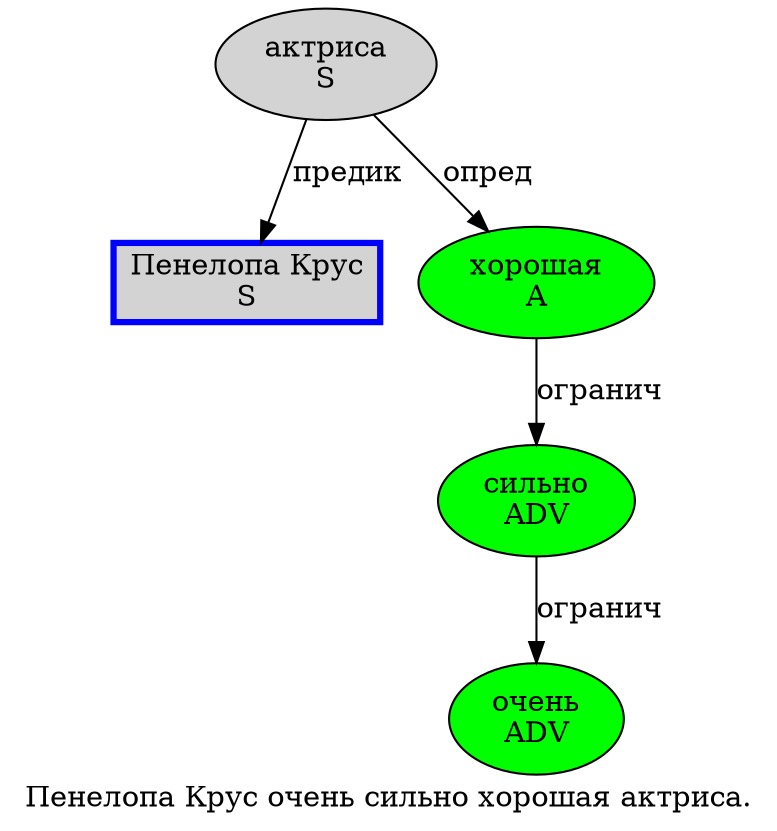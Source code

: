 digraph SENTENCE_16 {
	graph [label="Пенелопа Крус очень сильно хорошая актриса."]
	node [style=filled]
		0 [label="Пенелопа Крус
S" color=blue fillcolor=lightgray penwidth=3 shape=box]
		1 [label="очень
ADV" color="" fillcolor=green penwidth=1 shape=ellipse]
		2 [label="сильно
ADV" color="" fillcolor=green penwidth=1 shape=ellipse]
		3 [label="хорошая
A" color="" fillcolor=green penwidth=1 shape=ellipse]
		4 [label="актриса
S" color="" fillcolor=lightgray penwidth=1 shape=ellipse]
			3 -> 2 [label="огранич"]
			2 -> 1 [label="огранич"]
			4 -> 0 [label="предик"]
			4 -> 3 [label="опред"]
}